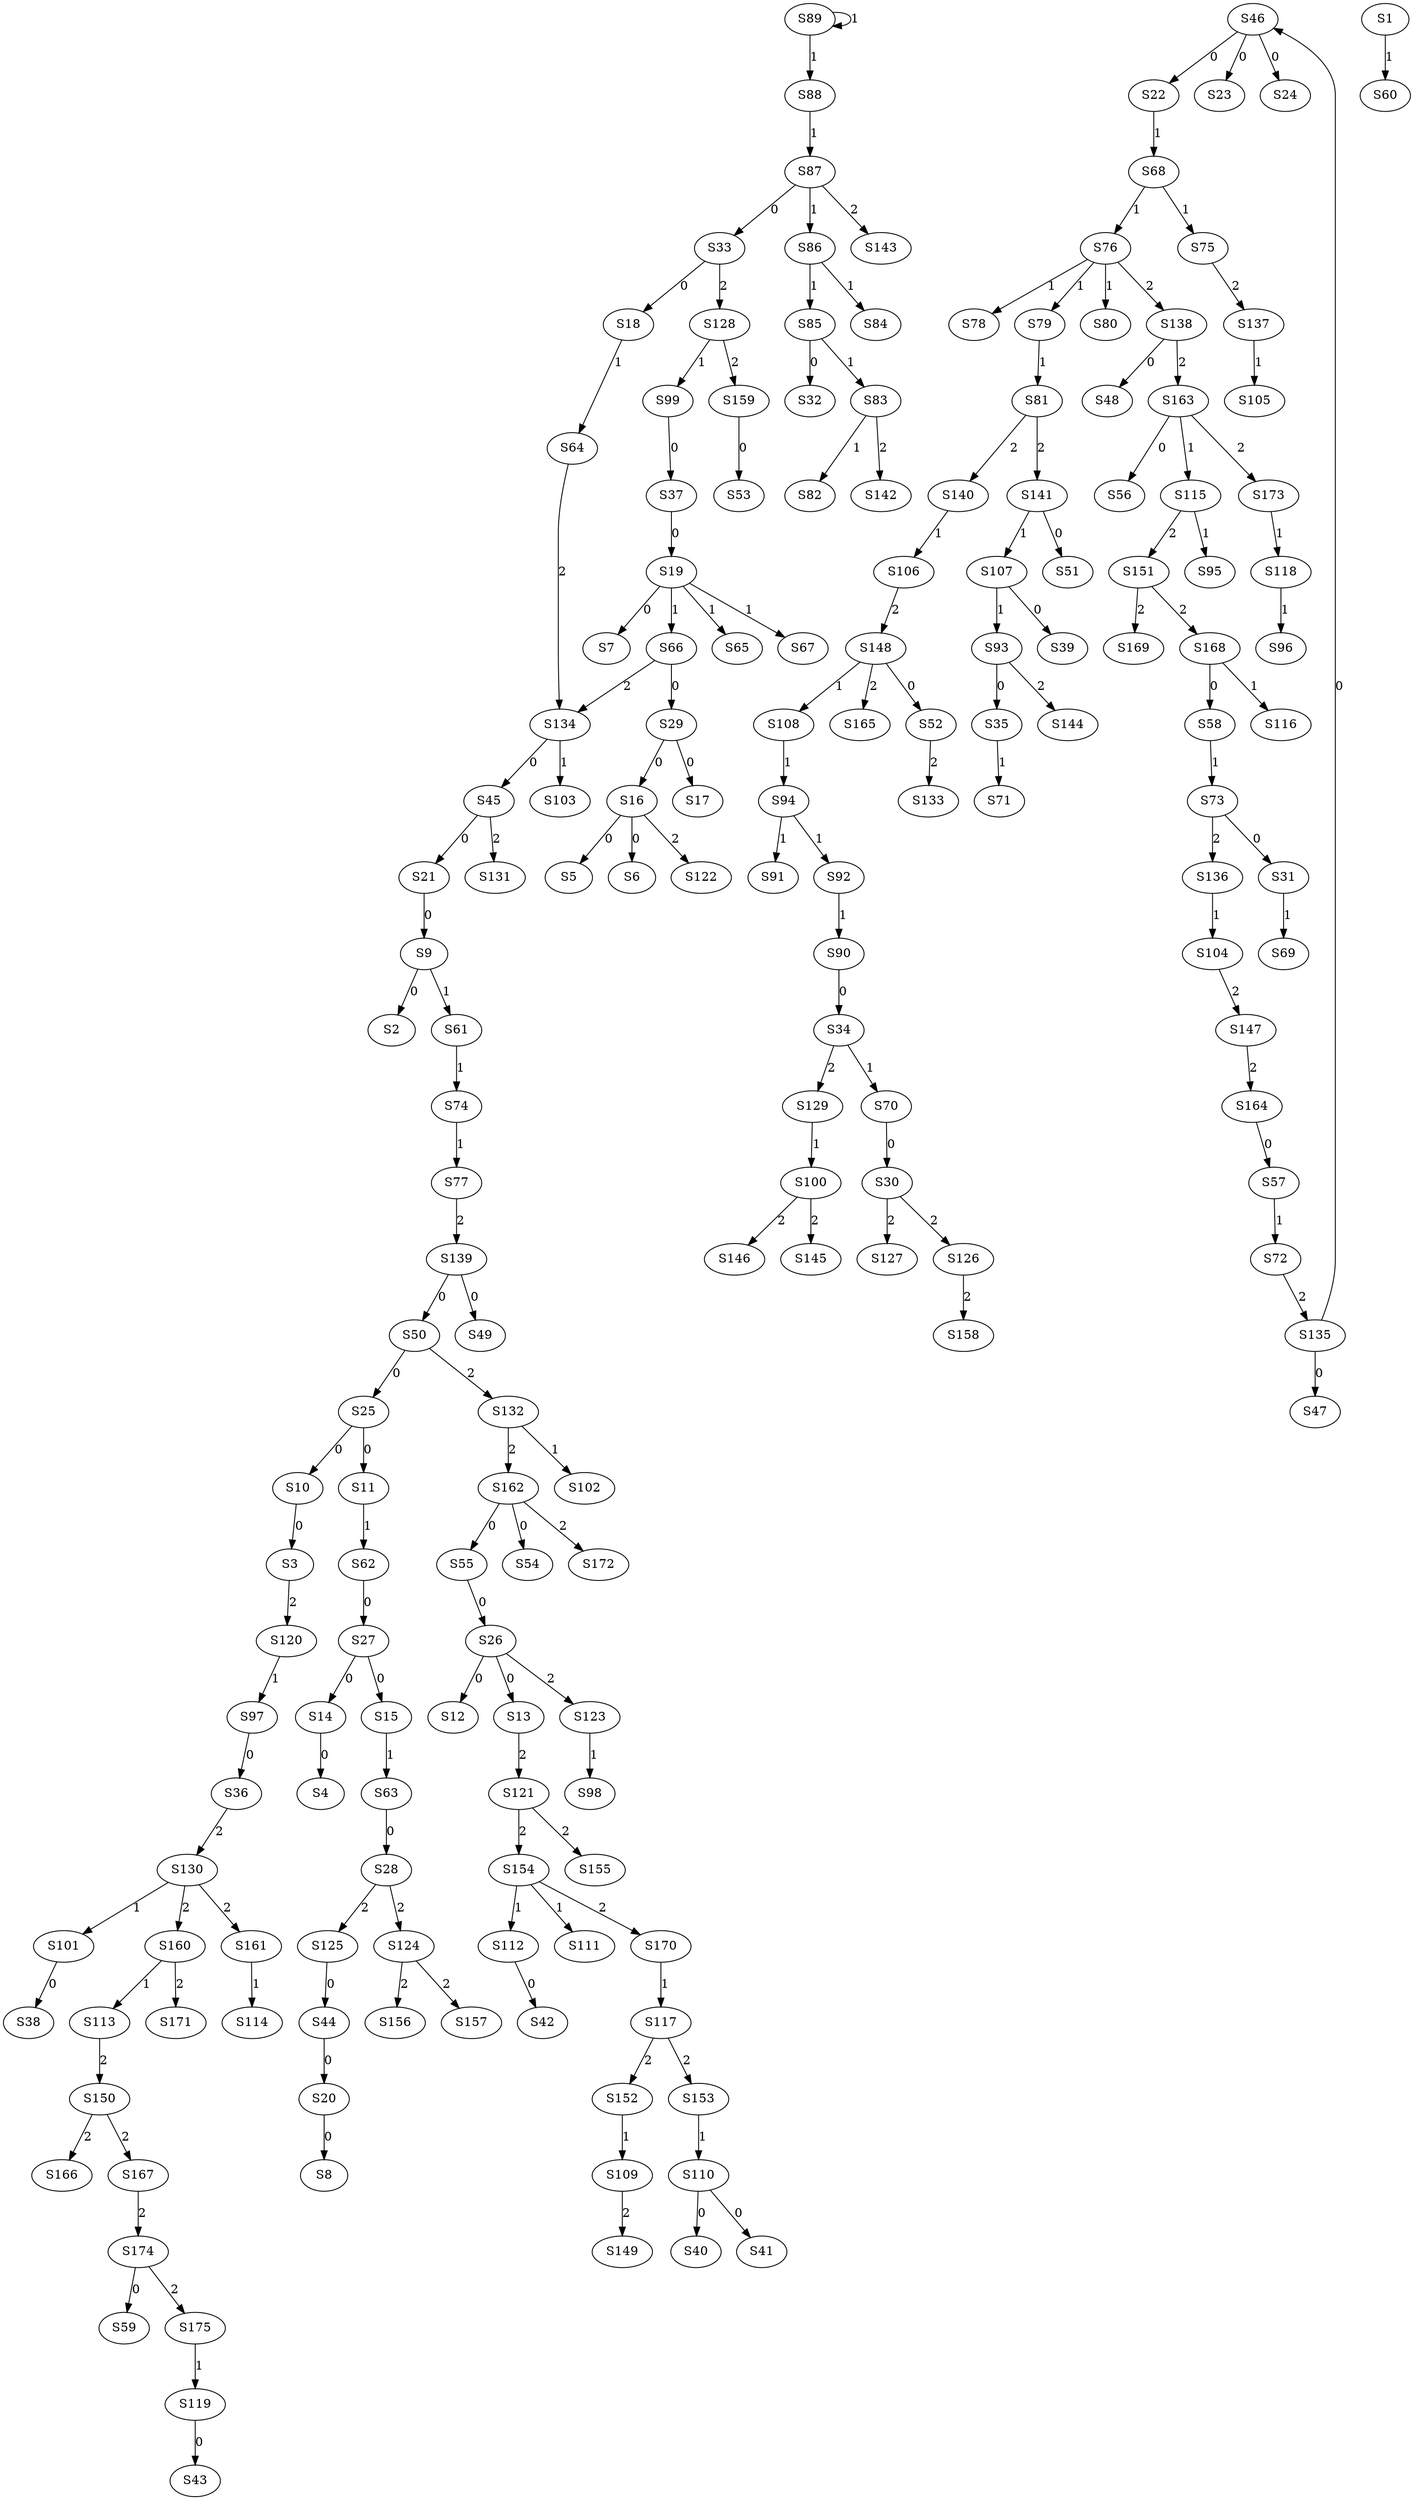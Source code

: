 strict digraph {
	S9 -> S2 [ label = 0 ];
	S10 -> S3 [ label = 0 ];
	S14 -> S4 [ label = 0 ];
	S16 -> S5 [ label = 0 ];
	S16 -> S6 [ label = 0 ];
	S19 -> S7 [ label = 0 ];
	S20 -> S8 [ label = 0 ];
	S21 -> S9 [ label = 0 ];
	S25 -> S10 [ label = 0 ];
	S25 -> S11 [ label = 0 ];
	S26 -> S12 [ label = 0 ];
	S26 -> S13 [ label = 0 ];
	S27 -> S14 [ label = 0 ];
	S27 -> S15 [ label = 0 ];
	S29 -> S16 [ label = 0 ];
	S29 -> S17 [ label = 0 ];
	S33 -> S18 [ label = 0 ];
	S37 -> S19 [ label = 0 ];
	S44 -> S20 [ label = 0 ];
	S45 -> S21 [ label = 0 ];
	S46 -> S22 [ label = 0 ];
	S46 -> S23 [ label = 0 ];
	S46 -> S24 [ label = 0 ];
	S50 -> S25 [ label = 0 ];
	S55 -> S26 [ label = 0 ];
	S62 -> S27 [ label = 0 ];
	S63 -> S28 [ label = 0 ];
	S66 -> S29 [ label = 0 ];
	S70 -> S30 [ label = 0 ];
	S73 -> S31 [ label = 0 ];
	S85 -> S32 [ label = 0 ];
	S87 -> S33 [ label = 0 ];
	S90 -> S34 [ label = 0 ];
	S93 -> S35 [ label = 0 ];
	S97 -> S36 [ label = 0 ];
	S99 -> S37 [ label = 0 ];
	S101 -> S38 [ label = 0 ];
	S107 -> S39 [ label = 0 ];
	S110 -> S40 [ label = 0 ];
	S110 -> S41 [ label = 0 ];
	S112 -> S42 [ label = 0 ];
	S119 -> S43 [ label = 0 ];
	S125 -> S44 [ label = 0 ];
	S134 -> S45 [ label = 0 ];
	S135 -> S46 [ label = 0 ];
	S135 -> S47 [ label = 0 ];
	S138 -> S48 [ label = 0 ];
	S139 -> S49 [ label = 0 ];
	S139 -> S50 [ label = 0 ];
	S141 -> S51 [ label = 0 ];
	S148 -> S52 [ label = 0 ];
	S159 -> S53 [ label = 0 ];
	S162 -> S54 [ label = 0 ];
	S162 -> S55 [ label = 0 ];
	S163 -> S56 [ label = 0 ];
	S164 -> S57 [ label = 0 ];
	S168 -> S58 [ label = 0 ];
	S174 -> S59 [ label = 0 ];
	S1 -> S60 [ label = 1 ];
	S9 -> S61 [ label = 1 ];
	S11 -> S62 [ label = 1 ];
	S15 -> S63 [ label = 1 ];
	S18 -> S64 [ label = 1 ];
	S19 -> S65 [ label = 1 ];
	S19 -> S66 [ label = 1 ];
	S19 -> S67 [ label = 1 ];
	S22 -> S68 [ label = 1 ];
	S31 -> S69 [ label = 1 ];
	S34 -> S70 [ label = 1 ];
	S35 -> S71 [ label = 1 ];
	S57 -> S72 [ label = 1 ];
	S58 -> S73 [ label = 1 ];
	S61 -> S74 [ label = 1 ];
	S68 -> S75 [ label = 1 ];
	S68 -> S76 [ label = 1 ];
	S74 -> S77 [ label = 1 ];
	S76 -> S78 [ label = 1 ];
	S76 -> S79 [ label = 1 ];
	S76 -> S80 [ label = 1 ];
	S79 -> S81 [ label = 1 ];
	S83 -> S82 [ label = 1 ];
	S85 -> S83 [ label = 1 ];
	S86 -> S84 [ label = 1 ];
	S86 -> S85 [ label = 1 ];
	S87 -> S86 [ label = 1 ];
	S88 -> S87 [ label = 1 ];
	S89 -> S88 [ label = 1 ];
	S89 -> S89 [ label = 1 ];
	S92 -> S90 [ label = 1 ];
	S94 -> S91 [ label = 1 ];
	S94 -> S92 [ label = 1 ];
	S107 -> S93 [ label = 1 ];
	S108 -> S94 [ label = 1 ];
	S115 -> S95 [ label = 1 ];
	S118 -> S96 [ label = 1 ];
	S120 -> S97 [ label = 1 ];
	S123 -> S98 [ label = 1 ];
	S128 -> S99 [ label = 1 ];
	S129 -> S100 [ label = 1 ];
	S130 -> S101 [ label = 1 ];
	S132 -> S102 [ label = 1 ];
	S134 -> S103 [ label = 1 ];
	S136 -> S104 [ label = 1 ];
	S137 -> S105 [ label = 1 ];
	S140 -> S106 [ label = 1 ];
	S141 -> S107 [ label = 1 ];
	S148 -> S108 [ label = 1 ];
	S152 -> S109 [ label = 1 ];
	S153 -> S110 [ label = 1 ];
	S154 -> S111 [ label = 1 ];
	S154 -> S112 [ label = 1 ];
	S160 -> S113 [ label = 1 ];
	S161 -> S114 [ label = 1 ];
	S163 -> S115 [ label = 1 ];
	S168 -> S116 [ label = 1 ];
	S170 -> S117 [ label = 1 ];
	S173 -> S118 [ label = 1 ];
	S175 -> S119 [ label = 1 ];
	S3 -> S120 [ label = 2 ];
	S13 -> S121 [ label = 2 ];
	S16 -> S122 [ label = 2 ];
	S26 -> S123 [ label = 2 ];
	S28 -> S124 [ label = 2 ];
	S28 -> S125 [ label = 2 ];
	S30 -> S126 [ label = 2 ];
	S30 -> S127 [ label = 2 ];
	S33 -> S128 [ label = 2 ];
	S34 -> S129 [ label = 2 ];
	S36 -> S130 [ label = 2 ];
	S45 -> S131 [ label = 2 ];
	S50 -> S132 [ label = 2 ];
	S52 -> S133 [ label = 2 ];
	S66 -> S134 [ label = 2 ];
	S72 -> S135 [ label = 2 ];
	S73 -> S136 [ label = 2 ];
	S75 -> S137 [ label = 2 ];
	S76 -> S138 [ label = 2 ];
	S77 -> S139 [ label = 2 ];
	S81 -> S140 [ label = 2 ];
	S81 -> S141 [ label = 2 ];
	S83 -> S142 [ label = 2 ];
	S87 -> S143 [ label = 2 ];
	S93 -> S144 [ label = 2 ];
	S100 -> S145 [ label = 2 ];
	S100 -> S146 [ label = 2 ];
	S104 -> S147 [ label = 2 ];
	S106 -> S148 [ label = 2 ];
	S109 -> S149 [ label = 2 ];
	S113 -> S150 [ label = 2 ];
	S115 -> S151 [ label = 2 ];
	S117 -> S152 [ label = 2 ];
	S117 -> S153 [ label = 2 ];
	S121 -> S154 [ label = 2 ];
	S121 -> S155 [ label = 2 ];
	S124 -> S156 [ label = 2 ];
	S124 -> S157 [ label = 2 ];
	S126 -> S158 [ label = 2 ];
	S128 -> S159 [ label = 2 ];
	S130 -> S160 [ label = 2 ];
	S130 -> S161 [ label = 2 ];
	S132 -> S162 [ label = 2 ];
	S138 -> S163 [ label = 2 ];
	S147 -> S164 [ label = 2 ];
	S148 -> S165 [ label = 2 ];
	S150 -> S166 [ label = 2 ];
	S150 -> S167 [ label = 2 ];
	S151 -> S168 [ label = 2 ];
	S151 -> S169 [ label = 2 ];
	S154 -> S170 [ label = 2 ];
	S160 -> S171 [ label = 2 ];
	S162 -> S172 [ label = 2 ];
	S163 -> S173 [ label = 2 ];
	S167 -> S174 [ label = 2 ];
	S174 -> S175 [ label = 2 ];
	S64 -> S134 [ label = 2 ];
}